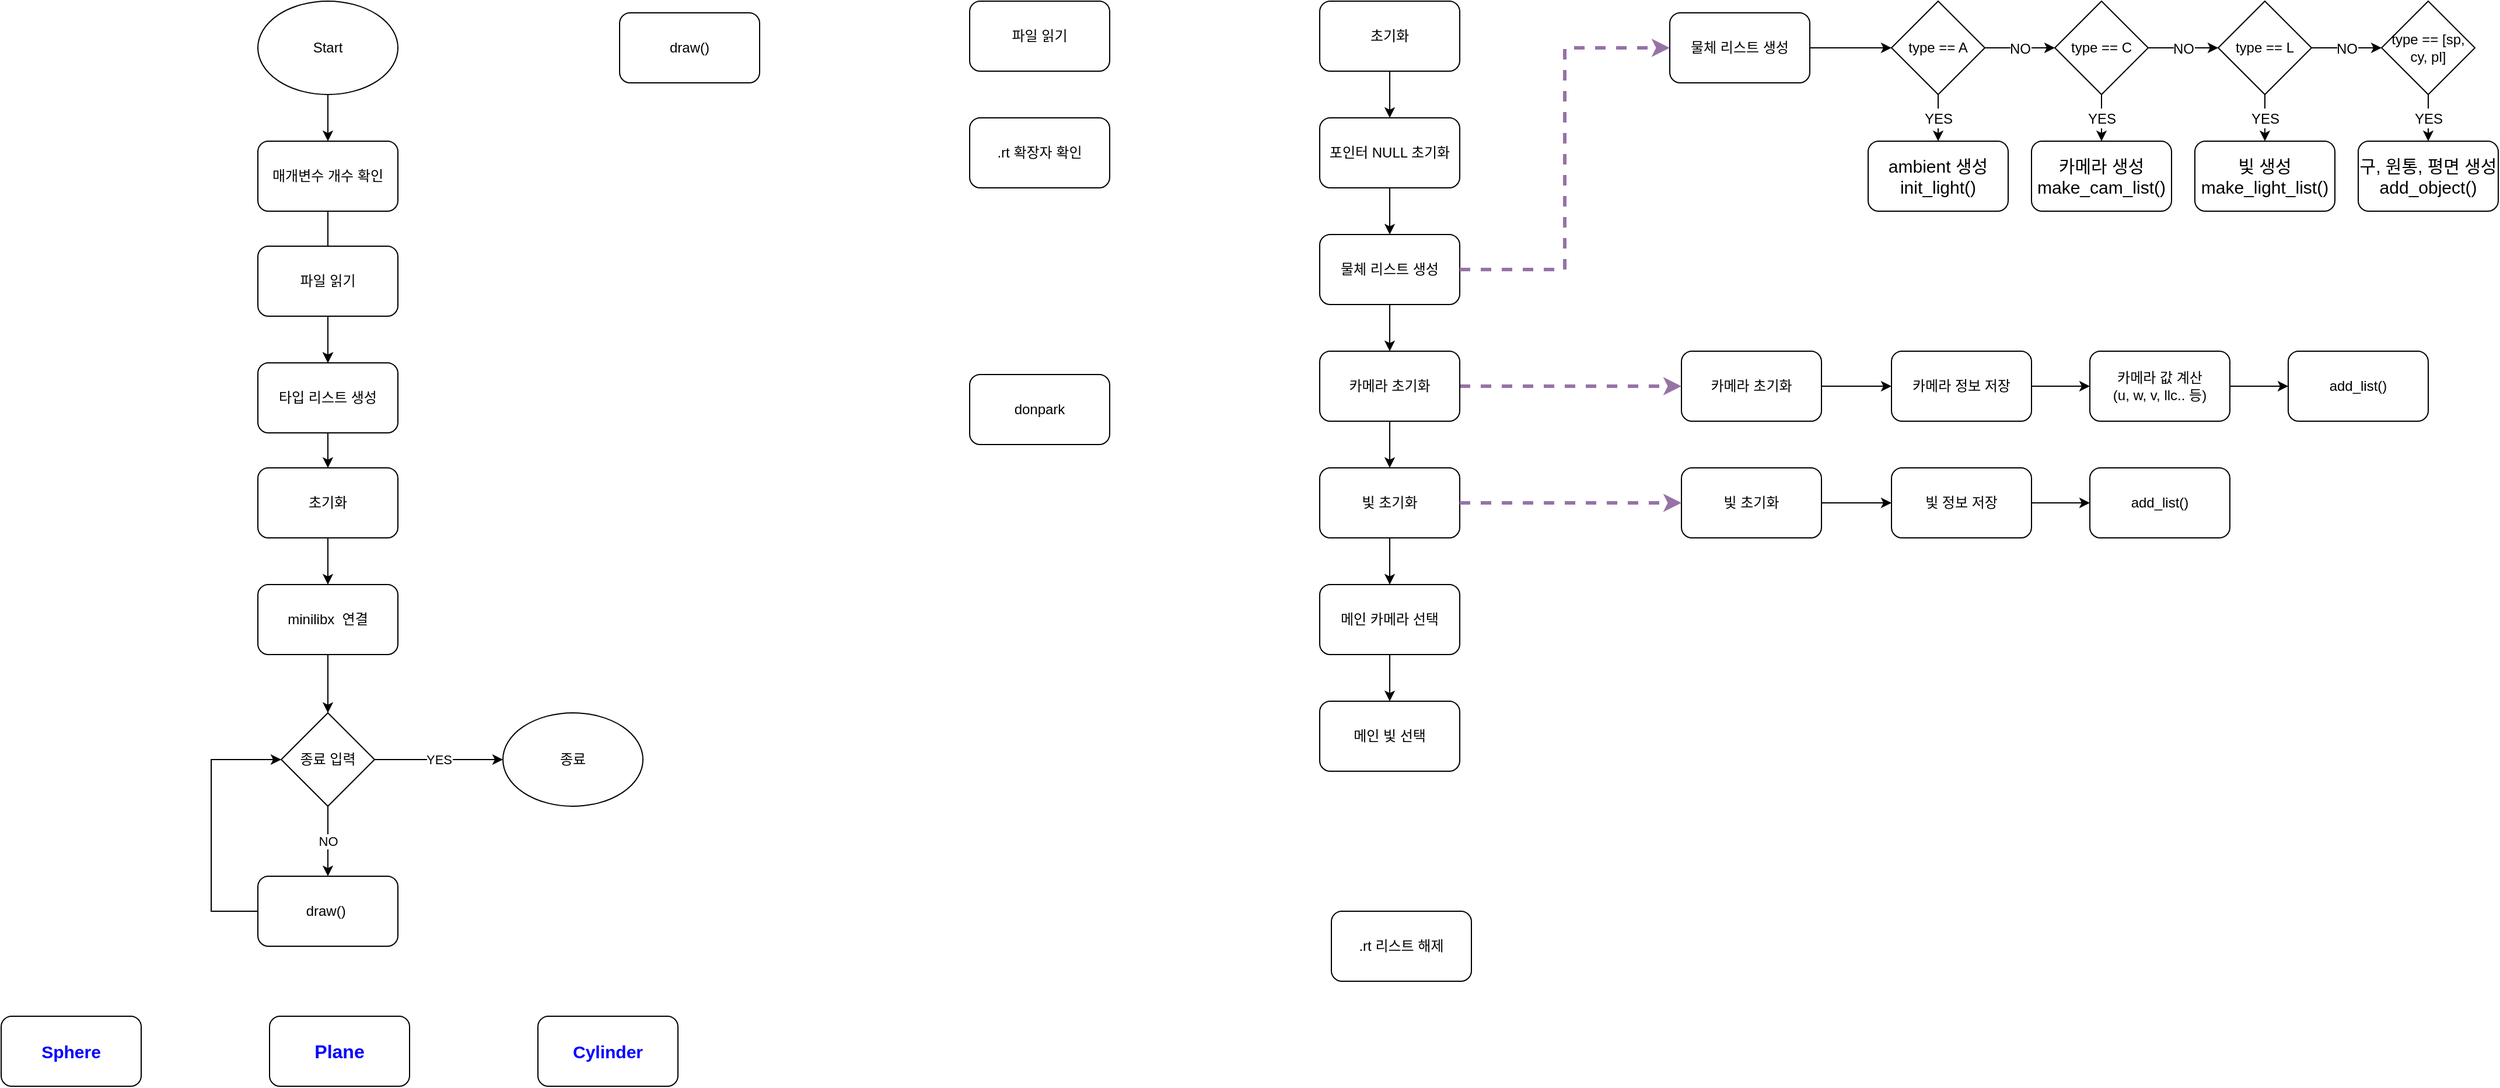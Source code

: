 <mxfile version="16.0.3" type="github">
  <diagram id="cb32SHKDerPAI4BWT1GU" name="Page-1">
    <mxGraphModel dx="2222" dy="775" grid="1" gridSize="10" guides="1" tooltips="1" connect="1" arrows="1" fold="1" page="1" pageScale="1" pageWidth="827" pageHeight="1169" math="0" shadow="0">
      <root>
        <mxCell id="0" />
        <mxCell id="1" parent="0" />
        <mxCell id="uXg0sXjpBSXNvQ2BMyhF-23" value="" style="edgeStyle=orthogonalEdgeStyle;rounded=0;orthogonalLoop=1;jettySize=auto;html=1;" edge="1" parent="1" source="uXg0sXjpBSXNvQ2BMyhF-1" target="uXg0sXjpBSXNvQ2BMyhF-2">
          <mxGeometry relative="1" as="geometry" />
        </mxCell>
        <mxCell id="uXg0sXjpBSXNvQ2BMyhF-1" value="Start" style="ellipse;whiteSpace=wrap;html=1;" vertex="1" parent="1">
          <mxGeometry x="140" y="10" width="120" height="80" as="geometry" />
        </mxCell>
        <mxCell id="uXg0sXjpBSXNvQ2BMyhF-22" value="" style="edgeStyle=orthogonalEdgeStyle;rounded=0;orthogonalLoop=1;jettySize=auto;html=1;" edge="1" parent="1" source="uXg0sXjpBSXNvQ2BMyhF-2" target="uXg0sXjpBSXNvQ2BMyhF-6">
          <mxGeometry relative="1" as="geometry" />
        </mxCell>
        <mxCell id="uXg0sXjpBSXNvQ2BMyhF-2" value="매개변수 개수 확인" style="rounded=1;whiteSpace=wrap;html=1;" vertex="1" parent="1">
          <mxGeometry x="140" y="130" width="120" height="60" as="geometry" />
        </mxCell>
        <mxCell id="uXg0sXjpBSXNvQ2BMyhF-3" value=".rt 확장자 확인" style="rounded=1;whiteSpace=wrap;html=1;" vertex="1" parent="1">
          <mxGeometry x="750" y="110" width="120" height="60" as="geometry" />
        </mxCell>
        <mxCell id="uXg0sXjpBSXNvQ2BMyhF-21" value="" style="edgeStyle=orthogonalEdgeStyle;rounded=0;orthogonalLoop=1;jettySize=auto;html=1;" edge="1" parent="1" source="uXg0sXjpBSXNvQ2BMyhF-4" target="uXg0sXjpBSXNvQ2BMyhF-6">
          <mxGeometry relative="1" as="geometry" />
        </mxCell>
        <mxCell id="uXg0sXjpBSXNvQ2BMyhF-4" value="파일 읽기" style="rounded=1;whiteSpace=wrap;html=1;" vertex="1" parent="1">
          <mxGeometry x="140" y="220" width="120" height="60" as="geometry" />
        </mxCell>
        <mxCell id="uXg0sXjpBSXNvQ2BMyhF-5" value="파일 읽기" style="rounded=1;whiteSpace=wrap;html=1;" vertex="1" parent="1">
          <mxGeometry x="750" y="10" width="120" height="60" as="geometry" />
        </mxCell>
        <mxCell id="uXg0sXjpBSXNvQ2BMyhF-20" value="" style="edgeStyle=orthogonalEdgeStyle;rounded=0;orthogonalLoop=1;jettySize=auto;html=1;" edge="1" parent="1" source="uXg0sXjpBSXNvQ2BMyhF-6" target="uXg0sXjpBSXNvQ2BMyhF-7">
          <mxGeometry relative="1" as="geometry" />
        </mxCell>
        <mxCell id="uXg0sXjpBSXNvQ2BMyhF-6" value="타입 리스트 생성" style="rounded=1;whiteSpace=wrap;html=1;" vertex="1" parent="1">
          <mxGeometry x="140" y="320" width="120" height="60" as="geometry" />
        </mxCell>
        <mxCell id="uXg0sXjpBSXNvQ2BMyhF-19" value="" style="edgeStyle=orthogonalEdgeStyle;rounded=0;orthogonalLoop=1;jettySize=auto;html=1;" edge="1" parent="1" source="uXg0sXjpBSXNvQ2BMyhF-7" target="uXg0sXjpBSXNvQ2BMyhF-10">
          <mxGeometry relative="1" as="geometry" />
        </mxCell>
        <mxCell id="uXg0sXjpBSXNvQ2BMyhF-7" value="초기화" style="rounded=1;whiteSpace=wrap;html=1;" vertex="1" parent="1">
          <mxGeometry x="140" y="410" width="120" height="60" as="geometry" />
        </mxCell>
        <mxCell id="uXg0sXjpBSXNvQ2BMyhF-18" value="" style="edgeStyle=orthogonalEdgeStyle;rounded=0;orthogonalLoop=1;jettySize=auto;html=1;" edge="1" parent="1" source="uXg0sXjpBSXNvQ2BMyhF-10" target="uXg0sXjpBSXNvQ2BMyhF-12">
          <mxGeometry relative="1" as="geometry" />
        </mxCell>
        <mxCell id="uXg0sXjpBSXNvQ2BMyhF-10" value="minilibx &amp;nbsp;연결" style="rounded=1;whiteSpace=wrap;html=1;" vertex="1" parent="1">
          <mxGeometry x="140" y="510" width="120" height="60" as="geometry" />
        </mxCell>
        <mxCell id="uXg0sXjpBSXNvQ2BMyhF-15" value="YES" style="edgeStyle=orthogonalEdgeStyle;rounded=0;orthogonalLoop=1;jettySize=auto;html=1;exitX=1;exitY=0.5;exitDx=0;exitDy=0;entryX=0;entryY=0.5;entryDx=0;entryDy=0;" edge="1" parent="1" source="uXg0sXjpBSXNvQ2BMyhF-12" target="uXg0sXjpBSXNvQ2BMyhF-14">
          <mxGeometry relative="1" as="geometry" />
        </mxCell>
        <mxCell id="uXg0sXjpBSXNvQ2BMyhF-16" value="NO" style="edgeStyle=orthogonalEdgeStyle;rounded=0;orthogonalLoop=1;jettySize=auto;html=1;exitX=0.5;exitY=1;exitDx=0;exitDy=0;" edge="1" parent="1" source="uXg0sXjpBSXNvQ2BMyhF-12" target="uXg0sXjpBSXNvQ2BMyhF-13">
          <mxGeometry relative="1" as="geometry" />
        </mxCell>
        <mxCell id="uXg0sXjpBSXNvQ2BMyhF-12" value="종료 입력" style="rhombus;whiteSpace=wrap;html=1;" vertex="1" parent="1">
          <mxGeometry x="160" y="620" width="80" height="80" as="geometry" />
        </mxCell>
        <mxCell id="uXg0sXjpBSXNvQ2BMyhF-17" style="edgeStyle=orthogonalEdgeStyle;rounded=0;orthogonalLoop=1;jettySize=auto;html=1;exitX=0;exitY=0.5;exitDx=0;exitDy=0;entryX=0;entryY=0.5;entryDx=0;entryDy=0;" edge="1" parent="1" source="uXg0sXjpBSXNvQ2BMyhF-13" target="uXg0sXjpBSXNvQ2BMyhF-12">
          <mxGeometry relative="1" as="geometry">
            <Array as="points">
              <mxPoint x="100" y="790" />
              <mxPoint x="100" y="660" />
            </Array>
          </mxGeometry>
        </mxCell>
        <mxCell id="uXg0sXjpBSXNvQ2BMyhF-13" value="draw()&amp;nbsp;" style="rounded=1;whiteSpace=wrap;html=1;" vertex="1" parent="1">
          <mxGeometry x="140" y="760" width="120" height="60" as="geometry" />
        </mxCell>
        <mxCell id="uXg0sXjpBSXNvQ2BMyhF-14" value="종료" style="ellipse;whiteSpace=wrap;html=1;" vertex="1" parent="1">
          <mxGeometry x="350" y="620" width="120" height="80" as="geometry" />
        </mxCell>
        <mxCell id="uXg0sXjpBSXNvQ2BMyhF-24" value="draw()" style="rounded=1;whiteSpace=wrap;html=1;" vertex="1" parent="1">
          <mxGeometry x="450" y="20" width="120" height="60" as="geometry" />
        </mxCell>
        <mxCell id="fEwSyKmw9O76PpUCjiSf-1" value="donpark" style="rounded=1;whiteSpace=wrap;html=1;" vertex="1" parent="1">
          <mxGeometry x="750" y="330" width="120" height="60" as="geometry" />
        </mxCell>
        <mxCell id="uXg0sXjpBSXNvQ2BMyhF-68" value="&lt;font style=&quot;font-size: 15px&quot; color=&quot;#0000ff&quot;&gt;&lt;b&gt;Sphere&lt;/b&gt;&lt;/font&gt;" style="rounded=1;whiteSpace=wrap;html=1;fontSize=12;" vertex="1" parent="1">
          <mxGeometry x="-80" y="880" width="120" height="60" as="geometry" />
        </mxCell>
        <mxCell id="uXg0sXjpBSXNvQ2BMyhF-69" value="&lt;b&gt;&lt;font style=&quot;font-size: 16px&quot; color=&quot;#0000ff&quot;&gt;Plane&lt;/font&gt;&lt;/b&gt;" style="rounded=1;whiteSpace=wrap;html=1;fontSize=12;" vertex="1" parent="1">
          <mxGeometry x="150" y="880" width="120" height="60" as="geometry" />
        </mxCell>
        <mxCell id="uXg0sXjpBSXNvQ2BMyhF-70" value="&lt;b&gt;&lt;font style=&quot;font-size: 15px&quot; color=&quot;#0000ff&quot;&gt;Cylinder&lt;/font&gt;&lt;/b&gt;" style="rounded=1;whiteSpace=wrap;html=1;fontSize=12;" vertex="1" parent="1">
          <mxGeometry x="380" y="880" width="120" height="60" as="geometry" />
        </mxCell>
        <mxCell id="uXg0sXjpBSXNvQ2BMyhF-29" value=".rt 리스트 해제" style="rounded=1;whiteSpace=wrap;html=1;" vertex="1" parent="1">
          <mxGeometry x="1060" y="790" width="120" height="60" as="geometry" />
        </mxCell>
        <mxCell id="uXg0sXjpBSXNvQ2BMyhF-153" value="" style="group" vertex="1" connectable="0" parent="1">
          <mxGeometry x="1050" y="10" width="1010" height="660" as="geometry" />
        </mxCell>
        <mxCell id="uXg0sXjpBSXNvQ2BMyhF-115" value="" style="group" vertex="1" connectable="0" parent="uXg0sXjpBSXNvQ2BMyhF-153">
          <mxGeometry x="300" width="710" height="180" as="geometry" />
        </mxCell>
        <mxCell id="uXg0sXjpBSXNvQ2BMyhF-27" value="물체 리스트 생성" style="rounded=1;whiteSpace=wrap;html=1;" vertex="1" parent="uXg0sXjpBSXNvQ2BMyhF-115">
          <mxGeometry y="10" width="120" height="60" as="geometry" />
        </mxCell>
        <mxCell id="uXg0sXjpBSXNvQ2BMyhF-30" value="type == A" style="rhombus;whiteSpace=wrap;html=1;" vertex="1" parent="uXg0sXjpBSXNvQ2BMyhF-115">
          <mxGeometry x="190" width="80" height="80" as="geometry" />
        </mxCell>
        <mxCell id="uXg0sXjpBSXNvQ2BMyhF-106" value="" style="edgeStyle=orthogonalEdgeStyle;rounded=0;orthogonalLoop=1;jettySize=auto;html=1;fontSize=14;fontColor=#0000FF;strokeWidth=1;" edge="1" parent="uXg0sXjpBSXNvQ2BMyhF-115" source="uXg0sXjpBSXNvQ2BMyhF-27" target="uXg0sXjpBSXNvQ2BMyhF-30">
          <mxGeometry relative="1" as="geometry" />
        </mxCell>
        <mxCell id="uXg0sXjpBSXNvQ2BMyhF-37" value="type == C" style="rhombus;whiteSpace=wrap;html=1;" vertex="1" parent="uXg0sXjpBSXNvQ2BMyhF-115">
          <mxGeometry x="330" width="80" height="80" as="geometry" />
        </mxCell>
        <mxCell id="uXg0sXjpBSXNvQ2BMyhF-107" value="&lt;font color=&quot;#000000&quot; style=&quot;font-size: 12px&quot;&gt;NO&lt;/font&gt;" style="edgeStyle=orthogonalEdgeStyle;rounded=0;orthogonalLoop=1;jettySize=auto;html=1;fontSize=14;fontColor=#0000FF;strokeWidth=1;" edge="1" parent="uXg0sXjpBSXNvQ2BMyhF-115" source="uXg0sXjpBSXNvQ2BMyhF-30" target="uXg0sXjpBSXNvQ2BMyhF-37">
          <mxGeometry relative="1" as="geometry" />
        </mxCell>
        <mxCell id="uXg0sXjpBSXNvQ2BMyhF-39" value="type == L" style="rhombus;whiteSpace=wrap;html=1;" vertex="1" parent="uXg0sXjpBSXNvQ2BMyhF-115">
          <mxGeometry x="470" width="80" height="80" as="geometry" />
        </mxCell>
        <mxCell id="uXg0sXjpBSXNvQ2BMyhF-108" value="&lt;font color=&quot;#000000&quot; style=&quot;font-size: 12px&quot;&gt;NO&lt;/font&gt;" style="edgeStyle=orthogonalEdgeStyle;rounded=0;orthogonalLoop=1;jettySize=auto;html=1;fontSize=14;fontColor=#0000FF;strokeWidth=1;" edge="1" parent="uXg0sXjpBSXNvQ2BMyhF-115" source="uXg0sXjpBSXNvQ2BMyhF-37" target="uXg0sXjpBSXNvQ2BMyhF-39">
          <mxGeometry relative="1" as="geometry" />
        </mxCell>
        <mxCell id="uXg0sXjpBSXNvQ2BMyhF-41" value="type == [sp, cy, pl]" style="rhombus;whiteSpace=wrap;html=1;" vertex="1" parent="uXg0sXjpBSXNvQ2BMyhF-115">
          <mxGeometry x="610" width="80" height="80" as="geometry" />
        </mxCell>
        <mxCell id="uXg0sXjpBSXNvQ2BMyhF-109" value="&lt;font color=&quot;#000000&quot; style=&quot;font-size: 12px&quot;&gt;NO&lt;/font&gt;" style="edgeStyle=orthogonalEdgeStyle;rounded=0;orthogonalLoop=1;jettySize=auto;html=1;fontSize=14;fontColor=#0000FF;strokeWidth=1;" edge="1" parent="uXg0sXjpBSXNvQ2BMyhF-115" source="uXg0sXjpBSXNvQ2BMyhF-39" target="uXg0sXjpBSXNvQ2BMyhF-41">
          <mxGeometry relative="1" as="geometry" />
        </mxCell>
        <mxCell id="uXg0sXjpBSXNvQ2BMyhF-47" value="&lt;font style=&quot;font-size: 15px&quot;&gt;ambient 생성&lt;br&gt;init_light()&lt;/font&gt;" style="rounded=1;whiteSpace=wrap;html=1;" vertex="1" parent="uXg0sXjpBSXNvQ2BMyhF-115">
          <mxGeometry x="170" y="120" width="120" height="60" as="geometry" />
        </mxCell>
        <mxCell id="uXg0sXjpBSXNvQ2BMyhF-110" value="&lt;font color=&quot;#000000&quot;&gt;&lt;span style=&quot;font-size: 12px&quot;&gt;YES&lt;/span&gt;&lt;/font&gt;" style="edgeStyle=orthogonalEdgeStyle;rounded=0;orthogonalLoop=1;jettySize=auto;html=1;fontSize=14;fontColor=#0000FF;strokeWidth=1;" edge="1" parent="uXg0sXjpBSXNvQ2BMyhF-115" source="uXg0sXjpBSXNvQ2BMyhF-30" target="uXg0sXjpBSXNvQ2BMyhF-47">
          <mxGeometry relative="1" as="geometry" />
        </mxCell>
        <mxCell id="uXg0sXjpBSXNvQ2BMyhF-49" value="&lt;font style=&quot;font-size: 15px&quot;&gt;카메라 생성&lt;br&gt;make_cam_list()&lt;br&gt;&lt;/font&gt;" style="rounded=1;whiteSpace=wrap;html=1;" vertex="1" parent="uXg0sXjpBSXNvQ2BMyhF-115">
          <mxGeometry x="310" y="120" width="120" height="60" as="geometry" />
        </mxCell>
        <mxCell id="uXg0sXjpBSXNvQ2BMyhF-111" value="&lt;font color=&quot;#000000&quot; style=&quot;font-size: 12px&quot;&gt;YES&lt;/font&gt;" style="edgeStyle=orthogonalEdgeStyle;rounded=0;orthogonalLoop=1;jettySize=auto;html=1;fontSize=14;fontColor=#0000FF;strokeWidth=1;" edge="1" parent="uXg0sXjpBSXNvQ2BMyhF-115" source="uXg0sXjpBSXNvQ2BMyhF-37" target="uXg0sXjpBSXNvQ2BMyhF-49">
          <mxGeometry relative="1" as="geometry" />
        </mxCell>
        <mxCell id="uXg0sXjpBSXNvQ2BMyhF-50" value="&lt;font style=&quot;font-size: 15px&quot;&gt;빛 생성&lt;br&gt;make_light_list()&lt;br&gt;&lt;/font&gt;" style="rounded=1;whiteSpace=wrap;html=1;" vertex="1" parent="uXg0sXjpBSXNvQ2BMyhF-115">
          <mxGeometry x="450" y="120" width="120" height="60" as="geometry" />
        </mxCell>
        <mxCell id="uXg0sXjpBSXNvQ2BMyhF-112" value="&lt;font style=&quot;font-size: 12px&quot; color=&quot;#000000&quot;&gt;&lt;font style=&quot;font-size: 12px&quot;&gt;YE&lt;/font&gt;S&lt;/font&gt;" style="edgeStyle=orthogonalEdgeStyle;rounded=0;orthogonalLoop=1;jettySize=auto;html=1;fontSize=14;fontColor=#0000FF;strokeWidth=1;" edge="1" parent="uXg0sXjpBSXNvQ2BMyhF-115" source="uXg0sXjpBSXNvQ2BMyhF-39" target="uXg0sXjpBSXNvQ2BMyhF-50">
          <mxGeometry relative="1" as="geometry" />
        </mxCell>
        <mxCell id="uXg0sXjpBSXNvQ2BMyhF-51" value="&lt;font style=&quot;font-size: 15px&quot;&gt;구, 원통, 평면 생성&lt;br&gt;add_object()&lt;br&gt;&lt;/font&gt;" style="rounded=1;whiteSpace=wrap;html=1;" vertex="1" parent="uXg0sXjpBSXNvQ2BMyhF-115">
          <mxGeometry x="590" y="120" width="120" height="60" as="geometry" />
        </mxCell>
        <mxCell id="uXg0sXjpBSXNvQ2BMyhF-113" value="&lt;font color=&quot;#000000&quot; style=&quot;font-size: 12px&quot;&gt;YES&lt;/font&gt;" style="edgeStyle=orthogonalEdgeStyle;rounded=0;orthogonalLoop=1;jettySize=auto;html=1;fontSize=14;fontColor=#0000FF;strokeWidth=1;" edge="1" parent="uXg0sXjpBSXNvQ2BMyhF-115" source="uXg0sXjpBSXNvQ2BMyhF-41" target="uXg0sXjpBSXNvQ2BMyhF-51">
          <mxGeometry relative="1" as="geometry" />
        </mxCell>
        <mxCell id="uXg0sXjpBSXNvQ2BMyhF-124" value="" style="group" vertex="1" connectable="0" parent="uXg0sXjpBSXNvQ2BMyhF-153">
          <mxGeometry x="310" y="300" width="640" height="60" as="geometry" />
        </mxCell>
        <mxCell id="uXg0sXjpBSXNvQ2BMyhF-105" value="카메라 초기화" style="rounded=1;whiteSpace=wrap;html=1;" vertex="1" parent="uXg0sXjpBSXNvQ2BMyhF-124">
          <mxGeometry width="120" height="60" as="geometry" />
        </mxCell>
        <mxCell id="uXg0sXjpBSXNvQ2BMyhF-117" value="카메라 정보 저장" style="rounded=1;whiteSpace=wrap;html=1;" vertex="1" parent="uXg0sXjpBSXNvQ2BMyhF-124">
          <mxGeometry x="180" width="120" height="60" as="geometry" />
        </mxCell>
        <mxCell id="uXg0sXjpBSXNvQ2BMyhF-120" value="" style="edgeStyle=orthogonalEdgeStyle;rounded=0;orthogonalLoop=1;jettySize=auto;html=1;fontSize=12;fontColor=#000000;strokeWidth=1;" edge="1" parent="uXg0sXjpBSXNvQ2BMyhF-124" source="uXg0sXjpBSXNvQ2BMyhF-105" target="uXg0sXjpBSXNvQ2BMyhF-117">
          <mxGeometry relative="1" as="geometry" />
        </mxCell>
        <mxCell id="uXg0sXjpBSXNvQ2BMyhF-118" value="카메라 값 계산&lt;br&gt;(u, w, v, llc.. 등)" style="rounded=1;whiteSpace=wrap;html=1;" vertex="1" parent="uXg0sXjpBSXNvQ2BMyhF-124">
          <mxGeometry x="350" width="120" height="60" as="geometry" />
        </mxCell>
        <mxCell id="uXg0sXjpBSXNvQ2BMyhF-121" value="" style="edgeStyle=orthogonalEdgeStyle;rounded=0;orthogonalLoop=1;jettySize=auto;html=1;fontSize=12;fontColor=#000000;strokeWidth=1;" edge="1" parent="uXg0sXjpBSXNvQ2BMyhF-124" source="uXg0sXjpBSXNvQ2BMyhF-117" target="uXg0sXjpBSXNvQ2BMyhF-118">
          <mxGeometry relative="1" as="geometry" />
        </mxCell>
        <mxCell id="uXg0sXjpBSXNvQ2BMyhF-119" value="add_list()" style="rounded=1;whiteSpace=wrap;html=1;" vertex="1" parent="uXg0sXjpBSXNvQ2BMyhF-124">
          <mxGeometry x="520" width="120" height="60" as="geometry" />
        </mxCell>
        <mxCell id="uXg0sXjpBSXNvQ2BMyhF-122" value="" style="edgeStyle=orthogonalEdgeStyle;rounded=0;orthogonalLoop=1;jettySize=auto;html=1;fontSize=12;fontColor=#000000;strokeWidth=1;" edge="1" parent="uXg0sXjpBSXNvQ2BMyhF-124" source="uXg0sXjpBSXNvQ2BMyhF-118" target="uXg0sXjpBSXNvQ2BMyhF-119">
          <mxGeometry relative="1" as="geometry" />
        </mxCell>
        <mxCell id="uXg0sXjpBSXNvQ2BMyhF-125" style="edgeStyle=orthogonalEdgeStyle;rounded=0;orthogonalLoop=1;jettySize=auto;html=1;fontSize=12;fontColor=#000000;strokeWidth=3;strokeColor=#9673a6;dashed=1;fillColor=#e1d5e7;" edge="1" parent="uXg0sXjpBSXNvQ2BMyhF-153" source="uXg0sXjpBSXNvQ2BMyhF-9" target="uXg0sXjpBSXNvQ2BMyhF-105">
          <mxGeometry relative="1" as="geometry" />
        </mxCell>
        <mxCell id="uXg0sXjpBSXNvQ2BMyhF-145" value="" style="group" vertex="1" connectable="0" parent="uXg0sXjpBSXNvQ2BMyhF-153">
          <mxGeometry x="310" y="400" width="470" height="60" as="geometry" />
        </mxCell>
        <mxCell id="uXg0sXjpBSXNvQ2BMyhF-138" value="빛 초기화" style="rounded=1;whiteSpace=wrap;html=1;" vertex="1" parent="uXg0sXjpBSXNvQ2BMyhF-145">
          <mxGeometry width="120" height="60" as="geometry" />
        </mxCell>
        <mxCell id="uXg0sXjpBSXNvQ2BMyhF-139" value="빛 정보 저장" style="rounded=1;whiteSpace=wrap;html=1;" vertex="1" parent="uXg0sXjpBSXNvQ2BMyhF-145">
          <mxGeometry x="180" width="120" height="60" as="geometry" />
        </mxCell>
        <mxCell id="uXg0sXjpBSXNvQ2BMyhF-142" value="" style="edgeStyle=orthogonalEdgeStyle;rounded=0;orthogonalLoop=1;jettySize=auto;html=1;fontSize=12;fontColor=#000000;strokeWidth=1;" edge="1" parent="uXg0sXjpBSXNvQ2BMyhF-145" source="uXg0sXjpBSXNvQ2BMyhF-138" target="uXg0sXjpBSXNvQ2BMyhF-139">
          <mxGeometry relative="1" as="geometry" />
        </mxCell>
        <mxCell id="uXg0sXjpBSXNvQ2BMyhF-140" value="add_list()" style="rounded=1;whiteSpace=wrap;html=1;" vertex="1" parent="uXg0sXjpBSXNvQ2BMyhF-145">
          <mxGeometry x="350" width="120" height="60" as="geometry" />
        </mxCell>
        <mxCell id="uXg0sXjpBSXNvQ2BMyhF-143" value="" style="edgeStyle=orthogonalEdgeStyle;rounded=0;orthogonalLoop=1;jettySize=auto;html=1;fontSize=12;fontColor=#000000;strokeWidth=1;" edge="1" parent="uXg0sXjpBSXNvQ2BMyhF-145" source="uXg0sXjpBSXNvQ2BMyhF-139" target="uXg0sXjpBSXNvQ2BMyhF-140">
          <mxGeometry relative="1" as="geometry" />
        </mxCell>
        <mxCell id="uXg0sXjpBSXNvQ2BMyhF-152" value="" style="group" vertex="1" connectable="0" parent="uXg0sXjpBSXNvQ2BMyhF-153">
          <mxGeometry width="120" height="660" as="geometry" />
        </mxCell>
        <mxCell id="uXg0sXjpBSXNvQ2BMyhF-8" value="초기화" style="rounded=1;whiteSpace=wrap;html=1;" vertex="1" parent="uXg0sXjpBSXNvQ2BMyhF-152">
          <mxGeometry width="120" height="60" as="geometry" />
        </mxCell>
        <mxCell id="uXg0sXjpBSXNvQ2BMyhF-9" value="카메라 초기화" style="rounded=1;whiteSpace=wrap;html=1;" vertex="1" parent="uXg0sXjpBSXNvQ2BMyhF-152">
          <mxGeometry y="300" width="120" height="60" as="geometry" />
        </mxCell>
        <mxCell id="uXg0sXjpBSXNvQ2BMyhF-25" value="포인터 NULL 초기화" style="rounded=1;whiteSpace=wrap;html=1;" vertex="1" parent="uXg0sXjpBSXNvQ2BMyhF-152">
          <mxGeometry y="100" width="120" height="60" as="geometry" />
        </mxCell>
        <mxCell id="uXg0sXjpBSXNvQ2BMyhF-58" value="" style="edgeStyle=orthogonalEdgeStyle;rounded=0;orthogonalLoop=1;jettySize=auto;html=1;fontSize=12;" edge="1" parent="uXg0sXjpBSXNvQ2BMyhF-152" source="uXg0sXjpBSXNvQ2BMyhF-8" target="uXg0sXjpBSXNvQ2BMyhF-25">
          <mxGeometry relative="1" as="geometry" />
        </mxCell>
        <mxCell id="uXg0sXjpBSXNvQ2BMyhF-63" value="" style="edgeStyle=orthogonalEdgeStyle;rounded=0;orthogonalLoop=1;jettySize=auto;html=1;fontSize=12;strokeWidth=1;" edge="1" parent="uXg0sXjpBSXNvQ2BMyhF-152" source="uXg0sXjpBSXNvQ2BMyhF-26" target="uXg0sXjpBSXNvQ2BMyhF-9">
          <mxGeometry relative="1" as="geometry" />
        </mxCell>
        <mxCell id="uXg0sXjpBSXNvQ2BMyhF-26" value="물체 리스트 생성" style="rounded=1;whiteSpace=wrap;html=1;" vertex="1" parent="uXg0sXjpBSXNvQ2BMyhF-152">
          <mxGeometry y="200" width="120" height="60" as="geometry" />
        </mxCell>
        <mxCell id="uXg0sXjpBSXNvQ2BMyhF-59" value="" style="edgeStyle=orthogonalEdgeStyle;rounded=0;orthogonalLoop=1;jettySize=auto;html=1;fontSize=12;" edge="1" parent="uXg0sXjpBSXNvQ2BMyhF-152" source="uXg0sXjpBSXNvQ2BMyhF-25" target="uXg0sXjpBSXNvQ2BMyhF-26">
          <mxGeometry relative="1" as="geometry" />
        </mxCell>
        <mxCell id="uXg0sXjpBSXNvQ2BMyhF-28" value="빛 초기화" style="rounded=1;whiteSpace=wrap;html=1;" vertex="1" parent="uXg0sXjpBSXNvQ2BMyhF-152">
          <mxGeometry y="400" width="120" height="60" as="geometry" />
        </mxCell>
        <mxCell id="uXg0sXjpBSXNvQ2BMyhF-64" value="" style="edgeStyle=orthogonalEdgeStyle;rounded=0;orthogonalLoop=1;jettySize=auto;html=1;fontSize=12;strokeWidth=1;" edge="1" parent="uXg0sXjpBSXNvQ2BMyhF-152" source="uXg0sXjpBSXNvQ2BMyhF-9" target="uXg0sXjpBSXNvQ2BMyhF-28">
          <mxGeometry relative="1" as="geometry" />
        </mxCell>
        <mxCell id="uXg0sXjpBSXNvQ2BMyhF-146" value="메인 카메라 선택" style="rounded=1;whiteSpace=wrap;html=1;" vertex="1" parent="uXg0sXjpBSXNvQ2BMyhF-152">
          <mxGeometry y="500" width="120" height="60" as="geometry" />
        </mxCell>
        <mxCell id="uXg0sXjpBSXNvQ2BMyhF-148" value="" style="edgeStyle=orthogonalEdgeStyle;rounded=0;orthogonalLoop=1;jettySize=auto;html=1;fontSize=12;fontColor=#000000;strokeWidth=1;" edge="1" parent="uXg0sXjpBSXNvQ2BMyhF-152" source="uXg0sXjpBSXNvQ2BMyhF-28" target="uXg0sXjpBSXNvQ2BMyhF-146">
          <mxGeometry relative="1" as="geometry" />
        </mxCell>
        <mxCell id="uXg0sXjpBSXNvQ2BMyhF-147" value="메인 빛 선택" style="rounded=1;whiteSpace=wrap;html=1;" vertex="1" parent="uXg0sXjpBSXNvQ2BMyhF-152">
          <mxGeometry y="600" width="120" height="60" as="geometry" />
        </mxCell>
        <mxCell id="uXg0sXjpBSXNvQ2BMyhF-150" value="" style="edgeStyle=orthogonalEdgeStyle;rounded=0;orthogonalLoop=1;jettySize=auto;html=1;fontSize=12;fontColor=#000000;strokeWidth=1;" edge="1" parent="uXg0sXjpBSXNvQ2BMyhF-152" source="uXg0sXjpBSXNvQ2BMyhF-146" target="uXg0sXjpBSXNvQ2BMyhF-147">
          <mxGeometry relative="1" as="geometry" />
        </mxCell>
        <mxCell id="uXg0sXjpBSXNvQ2BMyhF-60" style="edgeStyle=orthogonalEdgeStyle;rounded=0;orthogonalLoop=1;jettySize=auto;html=1;entryX=0;entryY=0.5;entryDx=0;entryDy=0;fontSize=12;strokeWidth=3;dashed=1;fillColor=#e1d5e7;strokeColor=#9673a6;" edge="1" parent="uXg0sXjpBSXNvQ2BMyhF-153" source="uXg0sXjpBSXNvQ2BMyhF-26" target="uXg0sXjpBSXNvQ2BMyhF-27">
          <mxGeometry relative="1" as="geometry" />
        </mxCell>
        <mxCell id="uXg0sXjpBSXNvQ2BMyhF-144" style="edgeStyle=orthogonalEdgeStyle;rounded=0;orthogonalLoop=1;jettySize=auto;html=1;entryX=0;entryY=0.5;entryDx=0;entryDy=0;fontSize=12;fontColor=#000000;strokeWidth=3;dashed=1;fillColor=#e1d5e7;strokeColor=#9673a6;" edge="1" parent="uXg0sXjpBSXNvQ2BMyhF-153" source="uXg0sXjpBSXNvQ2BMyhF-28" target="uXg0sXjpBSXNvQ2BMyhF-138">
          <mxGeometry relative="1" as="geometry" />
        </mxCell>
      </root>
    </mxGraphModel>
  </diagram>
</mxfile>
